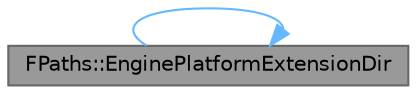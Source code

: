 digraph "FPaths::EnginePlatformExtensionDir"
{
 // INTERACTIVE_SVG=YES
 // LATEX_PDF_SIZE
  bgcolor="transparent";
  edge [fontname=Helvetica,fontsize=10,labelfontname=Helvetica,labelfontsize=10];
  node [fontname=Helvetica,fontsize=10,shape=box,height=0.2,width=0.4];
  rankdir="RL";
  Node1 [id="Node000001",label="FPaths::EnginePlatformExtensionDir",height=0.2,width=0.4,color="gray40", fillcolor="grey60", style="filled", fontcolor="black",tooltip="Returns the directory where the engine's platform extensions resides for the given platform."];
  Node1 -> Node1 [id="edge1_Node000001_Node000001",dir="back",color="steelblue1",style="solid",tooltip=" "];
}
